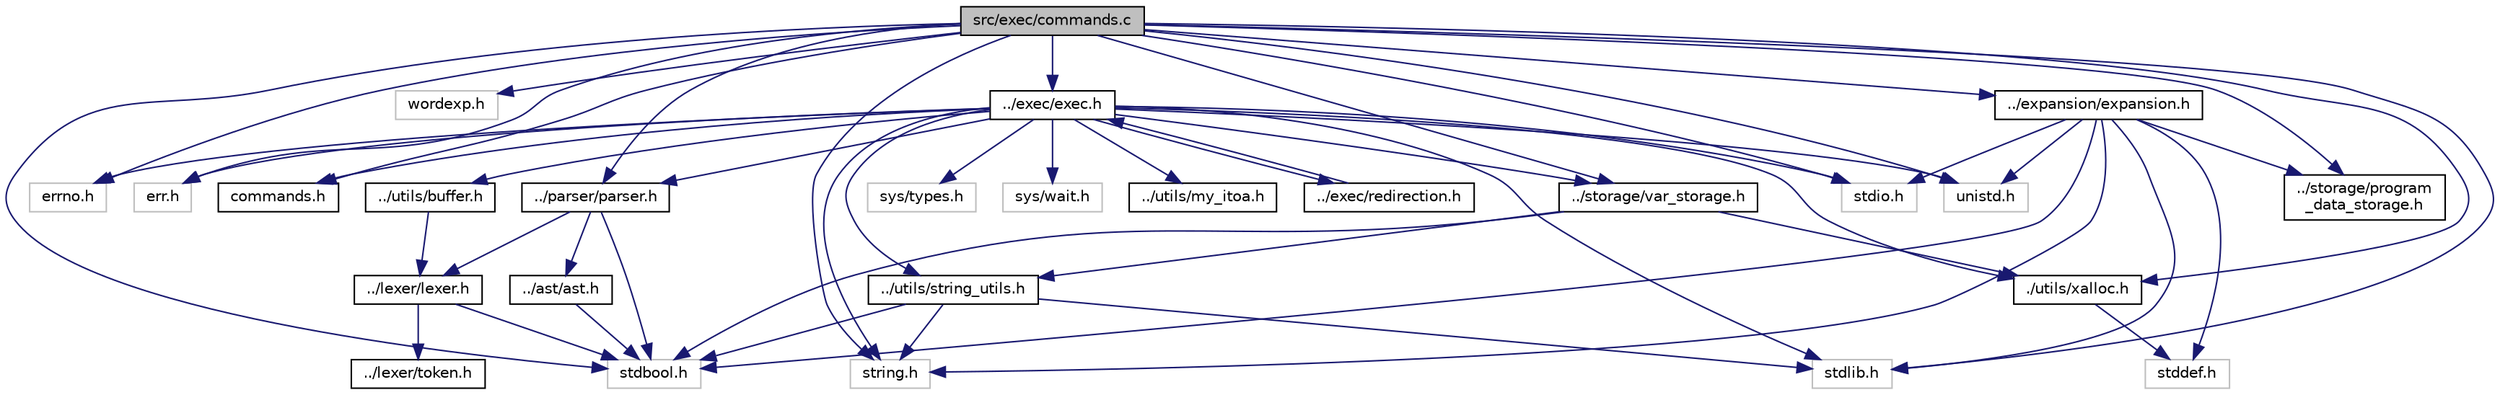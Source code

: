 digraph "src/exec/commands.c"
{
 // LATEX_PDF_SIZE
  edge [fontname="Helvetica",fontsize="10",labelfontname="Helvetica",labelfontsize="10"];
  node [fontname="Helvetica",fontsize="10",shape=record];
  Node1 [label="src/exec/commands.c",height=0.2,width=0.4,color="black", fillcolor="grey75", style="filled", fontcolor="black",tooltip=" "];
  Node1 -> Node2 [color="midnightblue",fontsize="10",style="solid",fontname="Helvetica"];
  Node2 [label="stdlib.h",height=0.2,width=0.4,color="grey75", fillcolor="white", style="filled",tooltip=" "];
  Node1 -> Node3 [color="midnightblue",fontsize="10",style="solid",fontname="Helvetica"];
  Node3 [label="stdio.h",height=0.2,width=0.4,color="grey75", fillcolor="white", style="filled",tooltip=" "];
  Node1 -> Node4 [color="midnightblue",fontsize="10",style="solid",fontname="Helvetica"];
  Node4 [label="wordexp.h",height=0.2,width=0.4,color="grey75", fillcolor="white", style="filled",tooltip=" "];
  Node1 -> Node5 [color="midnightblue",fontsize="10",style="solid",fontname="Helvetica"];
  Node5 [label="string.h",height=0.2,width=0.4,color="grey75", fillcolor="white", style="filled",tooltip=" "];
  Node1 -> Node6 [color="midnightblue",fontsize="10",style="solid",fontname="Helvetica"];
  Node6 [label="unistd.h",height=0.2,width=0.4,color="grey75", fillcolor="white", style="filled",tooltip=" "];
  Node1 -> Node7 [color="midnightblue",fontsize="10",style="solid",fontname="Helvetica"];
  Node7 [label="errno.h",height=0.2,width=0.4,color="grey75", fillcolor="white", style="filled",tooltip=" "];
  Node1 -> Node8 [color="midnightblue",fontsize="10",style="solid",fontname="Helvetica"];
  Node8 [label="stdbool.h",height=0.2,width=0.4,color="grey75", fillcolor="white", style="filled",tooltip=" "];
  Node1 -> Node9 [color="midnightblue",fontsize="10",style="solid",fontname="Helvetica"];
  Node9 [label="err.h",height=0.2,width=0.4,color="grey75", fillcolor="white", style="filled",tooltip=" "];
  Node1 -> Node10 [color="midnightblue",fontsize="10",style="solid",fontname="Helvetica"];
  Node10 [label="commands.h",height=0.2,width=0.4,color="black", fillcolor="white", style="filled",URL="$commands_8h.html",tooltip="Extra commands functions."];
  Node1 -> Node11 [color="midnightblue",fontsize="10",style="solid",fontname="Helvetica"];
  Node11 [label="../parser/parser.h",height=0.2,width=0.4,color="black", fillcolor="white", style="filled",URL="$parser_8h.html",tooltip="Parsing functions."];
  Node11 -> Node12 [color="midnightblue",fontsize="10",style="solid",fontname="Helvetica"];
  Node12 [label="../lexer/lexer.h",height=0.2,width=0.4,color="black", fillcolor="white", style="filled",URL="$lexer_8h.html",tooltip="Main lexing functions."];
  Node12 -> Node13 [color="midnightblue",fontsize="10",style="solid",fontname="Helvetica"];
  Node13 [label="../lexer/token.h",height=0.2,width=0.4,color="black", fillcolor="white", style="filled",URL="$token_8h.html",tooltip="Token structures and functions."];
  Node12 -> Node8 [color="midnightblue",fontsize="10",style="solid",fontname="Helvetica"];
  Node11 -> Node14 [color="midnightblue",fontsize="10",style="solid",fontname="Helvetica"];
  Node14 [label="../ast/ast.h",height=0.2,width=0.4,color="black", fillcolor="white", style="filled",URL="$ast_8h.html",tooltip="Define ast and parser structures."];
  Node14 -> Node8 [color="midnightblue",fontsize="10",style="solid",fontname="Helvetica"];
  Node11 -> Node8 [color="midnightblue",fontsize="10",style="solid",fontname="Helvetica"];
  Node1 -> Node15 [color="midnightblue",fontsize="10",style="solid",fontname="Helvetica"];
  Node15 [label="./utils/xalloc.h",height=0.2,width=0.4,color="black", fillcolor="white", style="filled",URL="$xalloc_8h.html",tooltip="Special allocation functions."];
  Node15 -> Node16 [color="midnightblue",fontsize="10",style="solid",fontname="Helvetica"];
  Node16 [label="stddef.h",height=0.2,width=0.4,color="grey75", fillcolor="white", style="filled",tooltip=" "];
  Node1 -> Node17 [color="midnightblue",fontsize="10",style="solid",fontname="Helvetica"];
  Node17 [label="../exec/exec.h",height=0.2,width=0.4,color="black", fillcolor="white", style="filled",URL="$exec_8h.html",tooltip="Execution functions."];
  Node17 -> Node6 [color="midnightblue",fontsize="10",style="solid",fontname="Helvetica"];
  Node17 -> Node7 [color="midnightblue",fontsize="10",style="solid",fontname="Helvetica"];
  Node17 -> Node2 [color="midnightblue",fontsize="10",style="solid",fontname="Helvetica"];
  Node17 -> Node5 [color="midnightblue",fontsize="10",style="solid",fontname="Helvetica"];
  Node17 -> Node9 [color="midnightblue",fontsize="10",style="solid",fontname="Helvetica"];
  Node17 -> Node3 [color="midnightblue",fontsize="10",style="solid",fontname="Helvetica"];
  Node17 -> Node18 [color="midnightblue",fontsize="10",style="solid",fontname="Helvetica"];
  Node18 [label="sys/types.h",height=0.2,width=0.4,color="grey75", fillcolor="white", style="filled",tooltip=" "];
  Node17 -> Node19 [color="midnightblue",fontsize="10",style="solid",fontname="Helvetica"];
  Node19 [label="sys/wait.h",height=0.2,width=0.4,color="grey75", fillcolor="white", style="filled",tooltip=" "];
  Node17 -> Node11 [color="midnightblue",fontsize="10",style="solid",fontname="Helvetica"];
  Node17 -> Node10 [color="midnightblue",fontsize="10",style="solid",fontname="Helvetica"];
  Node17 -> Node20 [color="midnightblue",fontsize="10",style="solid",fontname="Helvetica"];
  Node20 [label="../utils/buffer.h",height=0.2,width=0.4,color="black", fillcolor="white", style="filled",URL="$buffer_8h.html",tooltip="Buffer structure and functions."];
  Node20 -> Node12 [color="midnightblue",fontsize="10",style="solid",fontname="Helvetica"];
  Node17 -> Node21 [color="midnightblue",fontsize="10",style="solid",fontname="Helvetica"];
  Node21 [label="../utils/string_utils.h",height=0.2,width=0.4,color="black", fillcolor="white", style="filled",URL="$string__utils_8h.html",tooltip="String usage functions."];
  Node21 -> Node2 [color="midnightblue",fontsize="10",style="solid",fontname="Helvetica"];
  Node21 -> Node5 [color="midnightblue",fontsize="10",style="solid",fontname="Helvetica"];
  Node21 -> Node8 [color="midnightblue",fontsize="10",style="solid",fontname="Helvetica"];
  Node17 -> Node22 [color="midnightblue",fontsize="10",style="solid",fontname="Helvetica"];
  Node22 [label="../utils/my_itoa.h",height=0.2,width=0.4,color="black", fillcolor="white", style="filled",URL="$my__itoa_8h.html",tooltip=" "];
  Node17 -> Node15 [color="midnightblue",fontsize="10",style="solid",fontname="Helvetica"];
  Node17 -> Node23 [color="midnightblue",fontsize="10",style="solid",fontname="Helvetica"];
  Node23 [label="../storage/var_storage.h",height=0.2,width=0.4,color="black", fillcolor="white", style="filled",URL="$var__storage_8h.html",tooltip="Var storage structures and functions."];
  Node23 -> Node8 [color="midnightblue",fontsize="10",style="solid",fontname="Helvetica"];
  Node23 -> Node15 [color="midnightblue",fontsize="10",style="solid",fontname="Helvetica"];
  Node23 -> Node21 [color="midnightblue",fontsize="10",style="solid",fontname="Helvetica"];
  Node17 -> Node24 [color="midnightblue",fontsize="10",style="solid",fontname="Helvetica"];
  Node24 [label="../exec/redirection.h",height=0.2,width=0.4,color="black", fillcolor="white", style="filled",URL="$redirection_8h.html",tooltip=" "];
  Node24 -> Node17 [color="midnightblue",fontsize="10",style="solid",fontname="Helvetica"];
  Node1 -> Node25 [color="midnightblue",fontsize="10",style="solid",fontname="Helvetica"];
  Node25 [label="../expansion/expansion.h",height=0.2,width=0.4,color="black", fillcolor="white", style="filled",URL="$expansion_8h.html",tooltip="Var storage structures and functions."];
  Node25 -> Node16 [color="midnightblue",fontsize="10",style="solid",fontname="Helvetica"];
  Node25 -> Node8 [color="midnightblue",fontsize="10",style="solid",fontname="Helvetica"];
  Node25 -> Node2 [color="midnightblue",fontsize="10",style="solid",fontname="Helvetica"];
  Node25 -> Node5 [color="midnightblue",fontsize="10",style="solid",fontname="Helvetica"];
  Node25 -> Node3 [color="midnightblue",fontsize="10",style="solid",fontname="Helvetica"];
  Node25 -> Node6 [color="midnightblue",fontsize="10",style="solid",fontname="Helvetica"];
  Node25 -> Node26 [color="midnightblue",fontsize="10",style="solid",fontname="Helvetica"];
  Node26 [label="../storage/program\l_data_storage.h",height=0.2,width=0.4,color="black", fillcolor="white", style="filled",URL="$program__data__storage_8h.html",tooltip=" "];
  Node1 -> Node23 [color="midnightblue",fontsize="10",style="solid",fontname="Helvetica"];
  Node1 -> Node26 [color="midnightblue",fontsize="10",style="solid",fontname="Helvetica"];
}
